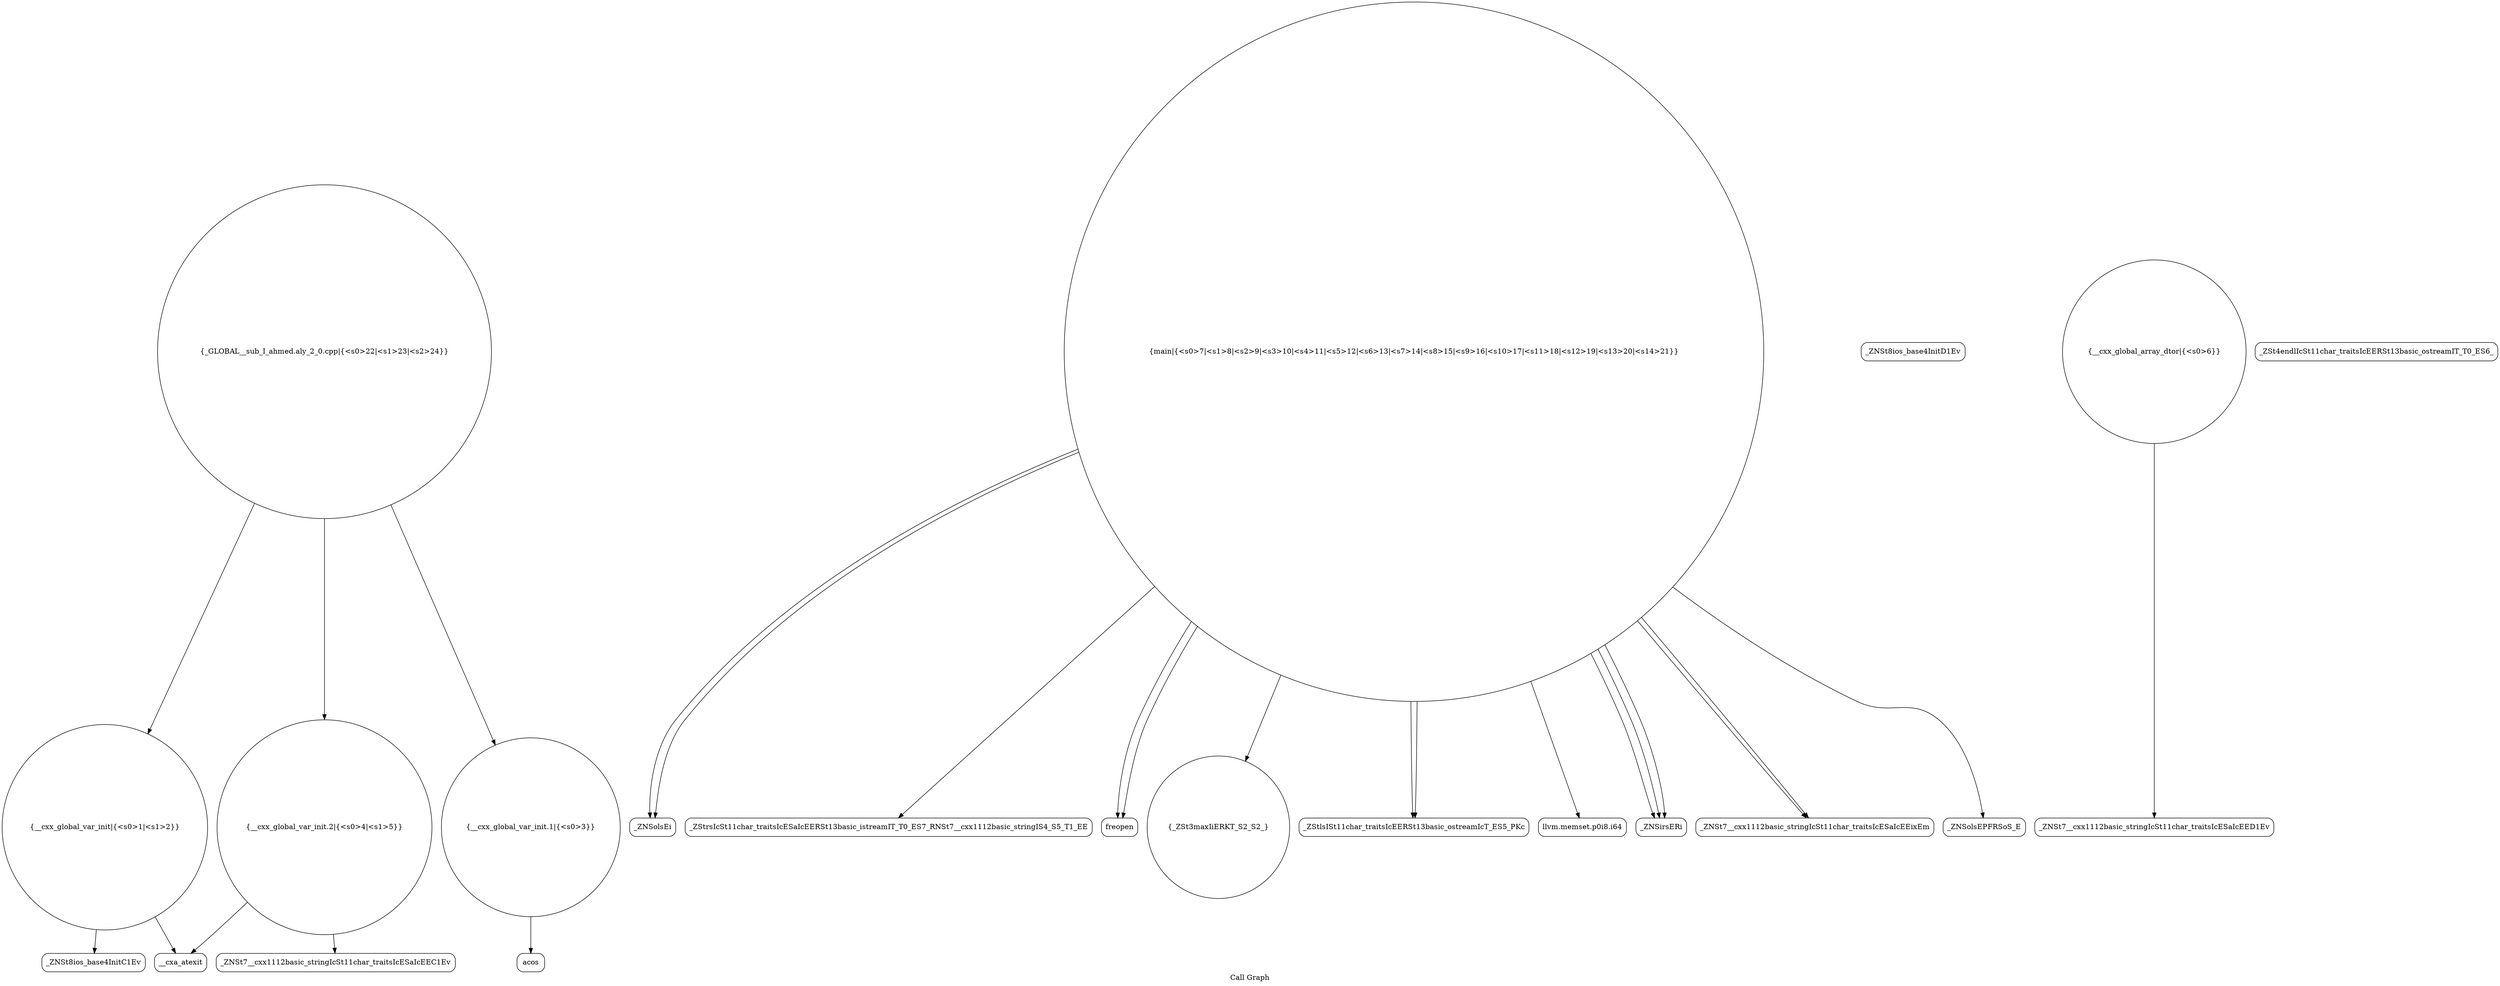 digraph "Call Graph" {
	label="Call Graph";

	Node0x55fb86b52290 [shape=record,shape=circle,label="{__cxx_global_var_init|{<s0>1|<s1>2}}"];
	Node0x55fb86b52290:s0 -> Node0x55fb86bab0d0[color=black];
	Node0x55fb86b52290:s1 -> Node0x55fb86bab1d0[color=black];
	Node0x55fb86bab3d0 [shape=record,shape=Mrecord,label="{_ZNSt7__cxx1112basic_stringIcSt11char_traitsIcESaIcEEC1Ev}"];
	Node0x55fb86bab750 [shape=record,shape=Mrecord,label="{_ZNSolsEi}"];
	Node0x55fb86babad0 [shape=record,shape=circle,label="{_GLOBAL__sub_I_ahmed.aly_2_0.cpp|{<s0>22|<s1>23|<s2>24}}"];
	Node0x55fb86babad0:s0 -> Node0x55fb86b52290[color=black];
	Node0x55fb86babad0:s1 -> Node0x55fb86bab250[color=black];
	Node0x55fb86babad0:s2 -> Node0x55fb86bab350[color=black];
	Node0x55fb86bab150 [shape=record,shape=Mrecord,label="{_ZNSt8ios_base4InitD1Ev}"];
	Node0x55fb86bab4d0 [shape=record,shape=Mrecord,label="{_ZNSt7__cxx1112basic_stringIcSt11char_traitsIcESaIcEED1Ev}"];
	Node0x55fb86bab850 [shape=record,shape=Mrecord,label="{_ZStrsIcSt11char_traitsIcESaIcEERSt13basic_istreamIT_T0_ES7_RNSt7__cxx1112basic_stringIS4_S5_T1_EE}"];
	Node0x55fb86bab250 [shape=record,shape=circle,label="{__cxx_global_var_init.1|{<s0>3}}"];
	Node0x55fb86bab250:s0 -> Node0x55fb86bab2d0[color=black];
	Node0x55fb86bab5d0 [shape=record,shape=Mrecord,label="{freopen}"];
	Node0x55fb86bab950 [shape=record,shape=circle,label="{_ZSt3maxIiERKT_S2_S2_}"];
	Node0x55fb86bab350 [shape=record,shape=circle,label="{__cxx_global_var_init.2|{<s0>4|<s1>5}}"];
	Node0x55fb86bab350:s0 -> Node0x55fb86bab3d0[color=black];
	Node0x55fb86bab350:s1 -> Node0x55fb86bab1d0[color=black];
	Node0x55fb86bab6d0 [shape=record,shape=Mrecord,label="{_ZStlsISt11char_traitsIcEERSt13basic_ostreamIcT_ES5_PKc}"];
	Node0x55fb86baba50 [shape=record,shape=Mrecord,label="{_ZSt4endlIcSt11char_traitsIcEERSt13basic_ostreamIT_T0_ES6_}"];
	Node0x55fb86bab0d0 [shape=record,shape=Mrecord,label="{_ZNSt8ios_base4InitC1Ev}"];
	Node0x55fb86bab450 [shape=record,shape=circle,label="{__cxx_global_array_dtor|{<s0>6}}"];
	Node0x55fb86bab450:s0 -> Node0x55fb86bab4d0[color=black];
	Node0x55fb86bab7d0 [shape=record,shape=Mrecord,label="{llvm.memset.p0i8.i64}"];
	Node0x55fb86bab1d0 [shape=record,shape=Mrecord,label="{__cxa_atexit}"];
	Node0x55fb86bab550 [shape=record,shape=circle,label="{main|{<s0>7|<s1>8|<s2>9|<s3>10|<s4>11|<s5>12|<s6>13|<s7>14|<s8>15|<s9>16|<s10>17|<s11>18|<s12>19|<s13>20|<s14>21}}"];
	Node0x55fb86bab550:s0 -> Node0x55fb86bab5d0[color=black];
	Node0x55fb86bab550:s1 -> Node0x55fb86bab5d0[color=black];
	Node0x55fb86bab550:s2 -> Node0x55fb86bab650[color=black];
	Node0x55fb86bab550:s3 -> Node0x55fb86bab6d0[color=black];
	Node0x55fb86bab550:s4 -> Node0x55fb86bab750[color=black];
	Node0x55fb86bab550:s5 -> Node0x55fb86bab6d0[color=black];
	Node0x55fb86bab550:s6 -> Node0x55fb86bab650[color=black];
	Node0x55fb86bab550:s7 -> Node0x55fb86bab650[color=black];
	Node0x55fb86bab550:s8 -> Node0x55fb86bab7d0[color=black];
	Node0x55fb86bab550:s9 -> Node0x55fb86bab850[color=black];
	Node0x55fb86bab550:s10 -> Node0x55fb86bab8d0[color=black];
	Node0x55fb86bab550:s11 -> Node0x55fb86bab8d0[color=black];
	Node0x55fb86bab550:s12 -> Node0x55fb86bab950[color=black];
	Node0x55fb86bab550:s13 -> Node0x55fb86bab750[color=black];
	Node0x55fb86bab550:s14 -> Node0x55fb86bab9d0[color=black];
	Node0x55fb86bab8d0 [shape=record,shape=Mrecord,label="{_ZNSt7__cxx1112basic_stringIcSt11char_traitsIcESaIcEEixEm}"];
	Node0x55fb86bab2d0 [shape=record,shape=Mrecord,label="{acos}"];
	Node0x55fb86bab650 [shape=record,shape=Mrecord,label="{_ZNSirsERi}"];
	Node0x55fb86bab9d0 [shape=record,shape=Mrecord,label="{_ZNSolsEPFRSoS_E}"];
}
